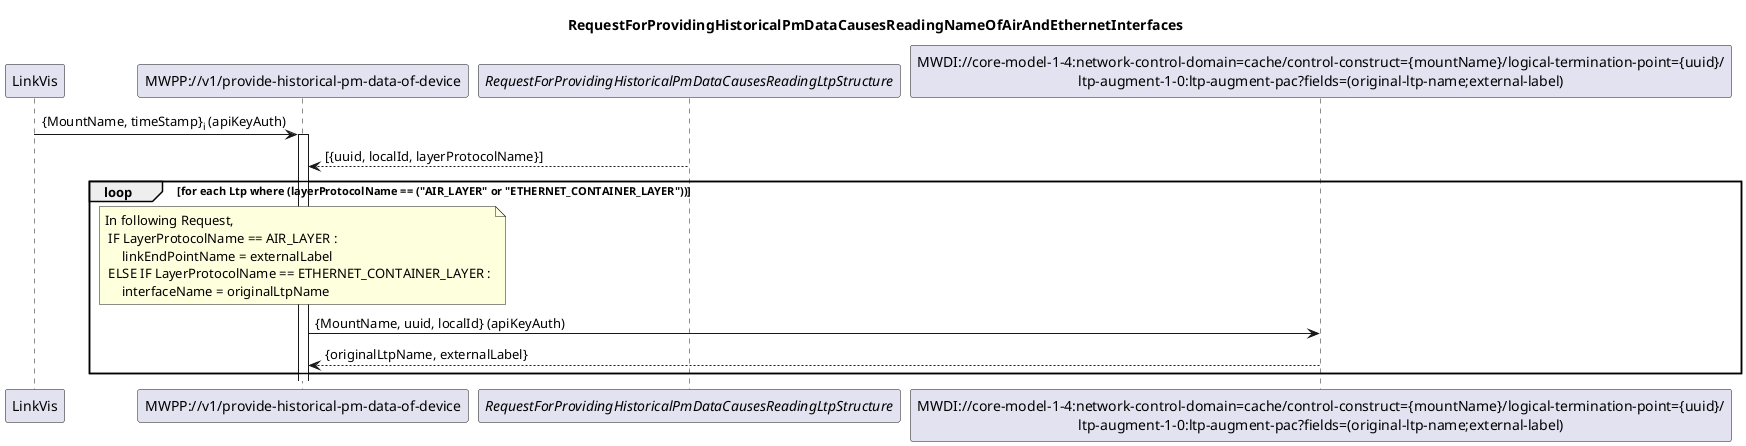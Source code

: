 @startuml 001_ReadingNameOfAirAndEthernetInterfaces
skinparam responseMessageBelowArrow true

title
RequestForProvidingHistoricalPmDataCausesReadingNameOfAirAndEthernetInterfaces
end title

participant "LinkVis" as LinkVis
participant "MWPP://v1/provide-historical-pm-data-of-device" as MWPP
participant "<i>RequestForProvidingHistoricalPmDataCausesReadingLtpStructure</i>" as LTPs
participant "MWDI://core-model-1-4:network-control-domain=cache/control-construct={mountName}/logical-termination-point={uuid}/\nltp-augment-1-0:ltp-augment-pac?fields=(original-ltp-name;external-label)" as LtpDesignation

LinkVis -> MWPP: {MountName, timeStamp}<sub>i</sub> (apiKeyAuth)
activate MWPP
LTPs --> MWPP: [{uuid, localId, layerProtocolName}]

loop for each Ltp where (layerProtocolName == ("AIR_LAYER" or "ETHERNET_CONTAINER_LAYER"))
    
   
    note over MWPP
    In following Request,
	    IF LayerProtocolName == AIR_LAYER :
	        linkEndPointName = externalLabel
	    ELSE IF LayerProtocolName == ETHERNET_CONTAINER_LAYER :
	        interfaceName = originalLtpName
	end note

    MWPP -> LtpDesignation:{MountName, uuid, localId} (apiKeyAuth)
    LtpDesignation --> MWPP: {originalLtpName, externalLabel}

end

@enduml